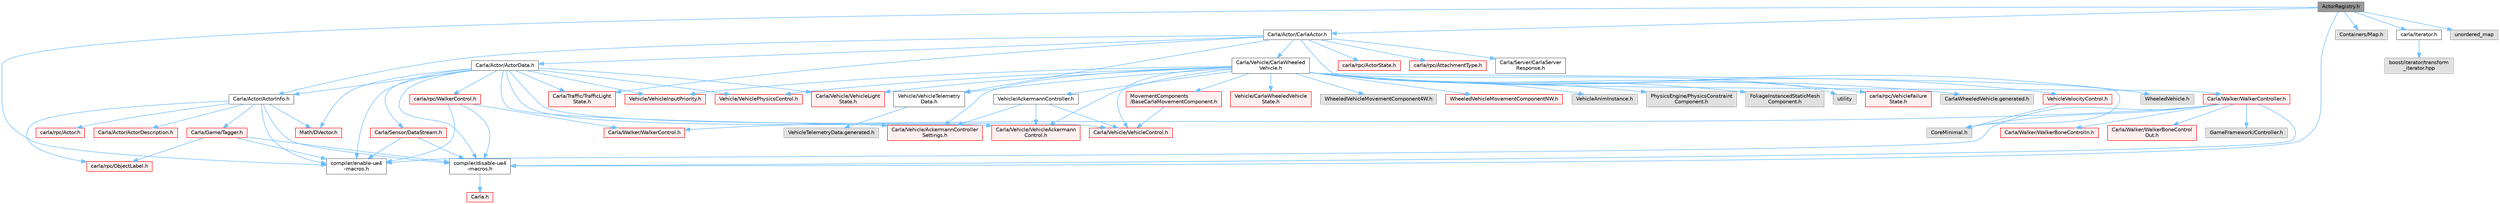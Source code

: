 digraph "ActorRegistry.h"
{
 // INTERACTIVE_SVG=YES
 // LATEX_PDF_SIZE
  bgcolor="transparent";
  edge [fontname=Helvetica,fontsize=10,labelfontname=Helvetica,labelfontsize=10];
  node [fontname=Helvetica,fontsize=10,shape=box,height=0.2,width=0.4];
  Node1 [id="Node000001",label="ActorRegistry.h",height=0.2,width=0.4,color="gray40", fillcolor="grey60", style="filled", fontcolor="black",tooltip=" "];
  Node1 -> Node2 [id="edge1_Node000001_Node000002",color="steelblue1",style="solid",tooltip=" "];
  Node2 [id="Node000002",label="Carla/Actor/CarlaActor.h",height=0.2,width=0.4,color="grey40", fillcolor="white", style="filled",URL="$de/d36/CarlaActor_8h.html",tooltip=" "];
  Node2 -> Node3 [id="edge2_Node000002_Node000003",color="steelblue1",style="solid",tooltip=" "];
  Node3 [id="Node000003",label="Carla/Actor/ActorInfo.h",height=0.2,width=0.4,color="grey40", fillcolor="white", style="filled",URL="$d0/d4e/ActorInfo_8h.html",tooltip=" "];
  Node3 -> Node4 [id="edge3_Node000003_Node000004",color="steelblue1",style="solid",tooltip=" "];
  Node4 [id="Node000004",label="Carla/Actor/ActorDescription.h",height=0.2,width=0.4,color="red", fillcolor="#FFF0F0", style="filled",URL="$d4/de6/Unreal_2CarlaUE4_2Plugins_2Carla_2Source_2Carla_2Actor_2ActorDescription_8h.html",tooltip=" "];
  Node3 -> Node16 [id="edge4_Node000003_Node000016",color="steelblue1",style="solid",tooltip=" "];
  Node16 [id="Node000016",label="Carla/Game/Tagger.h",height=0.2,width=0.4,color="red", fillcolor="#FFF0F0", style="filled",URL="$d7/d06/Tagger_8h.html",tooltip=" "];
  Node16 -> Node6 [id="edge5_Node000016_Node000006",color="steelblue1",style="solid",tooltip=" "];
  Node6 [id="Node000006",label="compiler/disable-ue4\l-macros.h",height=0.2,width=0.4,color="grey40", fillcolor="white", style="filled",URL="$d2/d02/disable-ue4-macros_8h.html",tooltip=" "];
  Node6 -> Node7 [id="edge6_Node000006_Node000007",color="steelblue1",style="solid",tooltip=" "];
  Node7 [id="Node000007",label="Carla.h",height=0.2,width=0.4,color="red", fillcolor="#FFF0F0", style="filled",URL="$d7/d7d/Carla_8h.html",tooltip=" "];
  Node16 -> Node19 [id="edge7_Node000016_Node000019",color="steelblue1",style="solid",tooltip=" "];
  Node19 [id="Node000019",label="carla/rpc/ObjectLabel.h",height=0.2,width=0.4,color="red", fillcolor="#FFF0F0", style="filled",URL="$d0/dea/ObjectLabel_8h.html",tooltip=" "];
  Node16 -> Node13 [id="edge8_Node000016_Node000013",color="steelblue1",style="solid",tooltip=" "];
  Node13 [id="Node000013",label="compiler/enable-ue4\l-macros.h",height=0.2,width=0.4,color="grey40", fillcolor="white", style="filled",URL="$d9/da2/enable-ue4-macros_8h.html",tooltip=" "];
  Node3 -> Node35 [id="edge9_Node000003_Node000035",color="steelblue1",style="solid",tooltip=" "];
  Node35 [id="Node000035",label="Math/DVector.h",height=0.2,width=0.4,color="red", fillcolor="#FFF0F0", style="filled",URL="$d5/d94/DVector_8h.html",tooltip=" "];
  Node3 -> Node6 [id="edge10_Node000003_Node000006",color="steelblue1",style="solid",tooltip=" "];
  Node3 -> Node37 [id="edge11_Node000003_Node000037",color="steelblue1",style="solid",tooltip=" "];
  Node37 [id="Node000037",label="carla/rpc/Actor.h",height=0.2,width=0.4,color="red", fillcolor="#FFF0F0", style="filled",URL="$d8/d73/rpc_2Actor_8h.html",tooltip=" "];
  Node3 -> Node19 [id="edge12_Node000003_Node000019",color="steelblue1",style="solid",tooltip=" "];
  Node3 -> Node13 [id="edge13_Node000003_Node000013",color="steelblue1",style="solid",tooltip=" "];
  Node2 -> Node60 [id="edge14_Node000002_Node000060",color="steelblue1",style="solid",tooltip=" "];
  Node60 [id="Node000060",label="Carla/Actor/ActorData.h",height=0.2,width=0.4,color="grey40", fillcolor="white", style="filled",URL="$de/d7d/ActorData_8h.html",tooltip=" "];
  Node60 -> Node3 [id="edge15_Node000060_Node000003",color="steelblue1",style="solid",tooltip=" "];
  Node60 -> Node35 [id="edge16_Node000060_Node000035",color="steelblue1",style="solid",tooltip=" "];
  Node60 -> Node61 [id="edge17_Node000060_Node000061",color="steelblue1",style="solid",tooltip=" "];
  Node61 [id="Node000061",label="Carla/Vehicle/AckermannController\lSettings.h",height=0.2,width=0.4,color="red", fillcolor="#FFF0F0", style="filled",URL="$df/d92/Unreal_2CarlaUE4_2Plugins_2Carla_2Source_2Carla_2Vehicle_2AckermannControllerSettings_8h.html",tooltip=" "];
  Node60 -> Node63 [id="edge18_Node000060_Node000063",color="steelblue1",style="solid",tooltip=" "];
  Node63 [id="Node000063",label="Carla/Vehicle/VehicleAckermann\lControl.h",height=0.2,width=0.4,color="red", fillcolor="#FFF0F0", style="filled",URL="$d7/d1a/Unreal_2CarlaUE4_2Plugins_2Carla_2Source_2Carla_2Vehicle_2VehicleAckermannControl_8h.html",tooltip=" "];
  Node60 -> Node65 [id="edge19_Node000060_Node000065",color="steelblue1",style="solid",tooltip=" "];
  Node65 [id="Node000065",label="Carla/Vehicle/VehicleControl.h",height=0.2,width=0.4,color="red", fillcolor="#FFF0F0", style="filled",URL="$d4/dbd/Unreal_2CarlaUE4_2Plugins_2Carla_2Source_2Carla_2Vehicle_2VehicleControl_8h.html",tooltip=" "];
  Node60 -> Node67 [id="edge20_Node000060_Node000067",color="steelblue1",style="solid",tooltip=" "];
  Node67 [id="Node000067",label="Carla/Vehicle/VehicleLight\lState.h",height=0.2,width=0.4,color="red", fillcolor="#FFF0F0", style="filled",URL="$d6/d6c/Unreal_2CarlaUE4_2Plugins_2Carla_2Source_2Carla_2Vehicle_2VehicleLightState_8h.html",tooltip=" "];
  Node60 -> Node69 [id="edge21_Node000060_Node000069",color="steelblue1",style="solid",tooltip=" "];
  Node69 [id="Node000069",label="Vehicle/VehicleInputPriority.h",height=0.2,width=0.4,color="red", fillcolor="#FFF0F0", style="filled",URL="$db/d8b/VehicleInputPriority_8h.html",tooltip=" "];
  Node60 -> Node71 [id="edge22_Node000060_Node000071",color="steelblue1",style="solid",tooltip=" "];
  Node71 [id="Node000071",label="Vehicle/VehiclePhysicsControl.h",height=0.2,width=0.4,color="red", fillcolor="#FFF0F0", style="filled",URL="$d3/d90/Unreal_2CarlaUE4_2Plugins_2Carla_2Source_2Carla_2Vehicle_2VehiclePhysicsControl_8h.html",tooltip=" "];
  Node60 -> Node75 [id="edge23_Node000060_Node000075",color="steelblue1",style="solid",tooltip=" "];
  Node75 [id="Node000075",label="Carla/Sensor/DataStream.h",height=0.2,width=0.4,color="red", fillcolor="#FFF0F0", style="filled",URL="$da/dd9/DataStream_8h.html",tooltip=" "];
  Node75 -> Node6 [id="edge24_Node000075_Node000006",color="steelblue1",style="solid",tooltip=" "];
  Node75 -> Node13 [id="edge25_Node000075_Node000013",color="steelblue1",style="solid",tooltip=" "];
  Node60 -> Node160 [id="edge26_Node000060_Node000160",color="steelblue1",style="solid",tooltip=" "];
  Node160 [id="Node000160",label="Carla/Traffic/TrafficLight\lState.h",height=0.2,width=0.4,color="red", fillcolor="#FFF0F0", style="filled",URL="$df/d9b/Unreal_2CarlaUE4_2Plugins_2Carla_2Source_2Carla_2Traffic_2TrafficLightState_8h.html",tooltip=" "];
  Node60 -> Node6 [id="edge27_Node000060_Node000006",color="steelblue1",style="solid",tooltip=" "];
  Node60 -> Node106 [id="edge28_Node000060_Node000106",color="steelblue1",style="solid",tooltip=" "];
  Node106 [id="Node000106",label="carla/rpc/WalkerControl.h",height=0.2,width=0.4,color="red", fillcolor="#FFF0F0", style="filled",URL="$dd/db3/LibCarla_2source_2carla_2rpc_2WalkerControl_8h.html",tooltip=" "];
  Node106 -> Node13 [id="edge29_Node000106_Node000013",color="steelblue1",style="solid",tooltip=" "];
  Node106 -> Node107 [id="edge30_Node000106_Node000107",color="steelblue1",style="solid",tooltip=" "];
  Node107 [id="Node000107",label="Carla/Walker/WalkerControl.h",height=0.2,width=0.4,color="red", fillcolor="#FFF0F0", style="filled",URL="$da/d26/Unreal_2CarlaUE4_2Plugins_2Carla_2Source_2Carla_2Walker_2WalkerControl_8h.html",tooltip=" "];
  Node106 -> Node6 [id="edge31_Node000106_Node000006",color="steelblue1",style="solid",tooltip=" "];
  Node60 -> Node13 [id="edge32_Node000060_Node000013",color="steelblue1",style="solid",tooltip=" "];
  Node2 -> Node162 [id="edge33_Node000002_Node000162",color="steelblue1",style="solid",tooltip=" "];
  Node162 [id="Node000162",label="Carla/Vehicle/CarlaWheeled\lVehicle.h",height=0.2,width=0.4,color="grey40", fillcolor="white", style="filled",URL="$d3/d00/CarlaWheeledVehicle_8h.html",tooltip=" "];
  Node162 -> Node163 [id="edge34_Node000162_Node000163",color="steelblue1",style="solid",tooltip=" "];
  Node163 [id="Node000163",label="WheeledVehicle.h",height=0.2,width=0.4,color="grey60", fillcolor="#E0E0E0", style="filled",tooltip=" "];
  Node162 -> Node164 [id="edge35_Node000162_Node000164",color="steelblue1",style="solid",tooltip=" "];
  Node164 [id="Node000164",label="Vehicle/AckermannController.h",height=0.2,width=0.4,color="grey40", fillcolor="white", style="filled",URL="$d0/d4d/AckermannController_8h.html",tooltip=" "];
  Node164 -> Node61 [id="edge36_Node000164_Node000061",color="steelblue1",style="solid",tooltip=" "];
  Node164 -> Node63 [id="edge37_Node000164_Node000063",color="steelblue1",style="solid",tooltip=" "];
  Node164 -> Node65 [id="edge38_Node000164_Node000065",color="steelblue1",style="solid",tooltip=" "];
  Node162 -> Node61 [id="edge39_Node000162_Node000061",color="steelblue1",style="solid",tooltip=" "];
  Node162 -> Node165 [id="edge40_Node000162_Node000165",color="steelblue1",style="solid",tooltip=" "];
  Node165 [id="Node000165",label="Vehicle/CarlaWheeledVehicle\lState.h",height=0.2,width=0.4,color="red", fillcolor="#FFF0F0", style="filled",URL="$d7/dab/CarlaWheeledVehicleState_8h.html",tooltip=" "];
  Node162 -> Node63 [id="edge41_Node000162_Node000063",color="steelblue1",style="solid",tooltip=" "];
  Node162 -> Node65 [id="edge42_Node000162_Node000065",color="steelblue1",style="solid",tooltip=" "];
  Node162 -> Node67 [id="edge43_Node000162_Node000067",color="steelblue1",style="solid",tooltip=" "];
  Node162 -> Node69 [id="edge44_Node000162_Node000069",color="steelblue1",style="solid",tooltip=" "];
  Node162 -> Node71 [id="edge45_Node000162_Node000071",color="steelblue1",style="solid",tooltip=" "];
  Node162 -> Node167 [id="edge46_Node000162_Node000167",color="steelblue1",style="solid",tooltip=" "];
  Node167 [id="Node000167",label="Vehicle/VehicleTelemetry\lData.h",height=0.2,width=0.4,color="grey40", fillcolor="white", style="filled",URL="$de/dcb/Unreal_2CarlaUE4_2Plugins_2Carla_2Source_2Carla_2Vehicle_2VehicleTelemetryData_8h.html",tooltip=" "];
  Node167 -> Node168 [id="edge47_Node000167_Node000168",color="steelblue1",style="solid",tooltip=" "];
  Node168 [id="Node000168",label="VehicleTelemetryData.generated.h",height=0.2,width=0.4,color="grey60", fillcolor="#E0E0E0", style="filled",tooltip=" "];
  Node162 -> Node169 [id="edge48_Node000162_Node000169",color="steelblue1",style="solid",tooltip=" "];
  Node169 [id="Node000169",label="VehicleVelocityControl.h",height=0.2,width=0.4,color="red", fillcolor="#FFF0F0", style="filled",URL="$d6/df3/VehicleVelocityControl_8h.html",tooltip=" "];
  Node169 -> Node171 [id="edge49_Node000169_Node000171",color="steelblue1",style="solid",tooltip=" "];
  Node171 [id="Node000171",label="CoreMinimal.h",height=0.2,width=0.4,color="grey60", fillcolor="#E0E0E0", style="filled",tooltip=" "];
  Node162 -> Node173 [id="edge50_Node000162_Node000173",color="steelblue1",style="solid",tooltip=" "];
  Node173 [id="Node000173",label="WheeledVehicleMovementComponent4W.h",height=0.2,width=0.4,color="grey60", fillcolor="#E0E0E0", style="filled",tooltip=" "];
  Node162 -> Node174 [id="edge51_Node000162_Node000174",color="steelblue1",style="solid",tooltip=" "];
  Node174 [id="Node000174",label="WheeledVehicleMovementComponentNW.h",height=0.2,width=0.4,color="red", fillcolor="#FFF0F0", style="filled",URL="$d0/d34/WheeledVehicleMovementComponentNW_8h.html",tooltip=" "];
  Node162 -> Node178 [id="edge52_Node000162_Node000178",color="steelblue1",style="solid",tooltip=" "];
  Node178 [id="Node000178",label="VehicleAnimInstance.h",height=0.2,width=0.4,color="grey60", fillcolor="#E0E0E0", style="filled",tooltip=" "];
  Node162 -> Node179 [id="edge53_Node000162_Node000179",color="steelblue1",style="solid",tooltip=" "];
  Node179 [id="Node000179",label="PhysicsEngine/PhysicsConstraint\lComponent.h",height=0.2,width=0.4,color="grey60", fillcolor="#E0E0E0", style="filled",tooltip=" "];
  Node162 -> Node180 [id="edge54_Node000162_Node000180",color="steelblue1",style="solid",tooltip=" "];
  Node180 [id="Node000180",label="MovementComponents\l/BaseCarlaMovementComponent.h",height=0.2,width=0.4,color="red", fillcolor="#FFF0F0", style="filled",URL="$d6/d10/BaseCarlaMovementComponent_8h.html",tooltip=" "];
  Node180 -> Node65 [id="edge55_Node000180_Node000065",color="steelblue1",style="solid",tooltip=" "];
  Node162 -> Node183 [id="edge56_Node000162_Node000183",color="steelblue1",style="solid",tooltip=" "];
  Node183 [id="Node000183",label="FoliageInstancedStaticMesh\lComponent.h",height=0.2,width=0.4,color="grey60", fillcolor="#E0E0E0", style="filled",tooltip=" "];
  Node162 -> Node171 [id="edge57_Node000162_Node000171",color="steelblue1",style="solid",tooltip=" "];
  Node162 -> Node44 [id="edge58_Node000162_Node000044",color="steelblue1",style="solid",tooltip=" "];
  Node44 [id="Node000044",label="utility",height=0.2,width=0.4,color="grey60", fillcolor="#E0E0E0", style="filled",tooltip=" "];
  Node162 -> Node103 [id="edge59_Node000162_Node000103",color="steelblue1",style="solid",tooltip=" "];
  Node103 [id="Node000103",label="carla/rpc/VehicleFailure\lState.h",height=0.2,width=0.4,color="red", fillcolor="#FFF0F0", style="filled",URL="$d6/dac/VehicleFailureState_8h.html",tooltip=" "];
  Node162 -> Node184 [id="edge60_Node000162_Node000184",color="steelblue1",style="solid",tooltip=" "];
  Node184 [id="Node000184",label="CarlaWheeledVehicle.generated.h",height=0.2,width=0.4,color="grey60", fillcolor="#E0E0E0", style="filled",tooltip=" "];
  Node2 -> Node167 [id="edge61_Node000002_Node000167",color="steelblue1",style="solid",tooltip=" "];
  Node2 -> Node185 [id="edge62_Node000002_Node000185",color="steelblue1",style="solid",tooltip=" "];
  Node185 [id="Node000185",label="Carla/Walker/WalkerController.h",height=0.2,width=0.4,color="red", fillcolor="#FFF0F0", style="filled",URL="$da/d52/WalkerController_8h.html",tooltip=" "];
  Node185 -> Node186 [id="edge63_Node000185_Node000186",color="steelblue1",style="solid",tooltip=" "];
  Node186 [id="Node000186",label="Carla/Walker/WalkerBoneControlIn.h",height=0.2,width=0.4,color="red", fillcolor="#FFF0F0", style="filled",URL="$de/dbf/Unreal_2CarlaUE4_2Plugins_2Carla_2Source_2Carla_2Walker_2WalkerBoneControlIn_8h.html",tooltip=" "];
  Node185 -> Node188 [id="edge64_Node000185_Node000188",color="steelblue1",style="solid",tooltip=" "];
  Node188 [id="Node000188",label="Carla/Walker/WalkerBoneControl\lOut.h",height=0.2,width=0.4,color="red", fillcolor="#FFF0F0", style="filled",URL="$dd/d6e/Unreal_2CarlaUE4_2Plugins_2Carla_2Source_2Carla_2Walker_2WalkerBoneControlOut_8h.html",tooltip=" "];
  Node185 -> Node107 [id="edge65_Node000185_Node000107",color="steelblue1",style="solid",tooltip=" "];
  Node185 -> Node171 [id="edge66_Node000185_Node000171",color="steelblue1",style="solid",tooltip=" "];
  Node185 -> Node190 [id="edge67_Node000185_Node000190",color="steelblue1",style="solid",tooltip=" "];
  Node190 [id="Node000190",label="GameFramework/Controller.h",height=0.2,width=0.4,color="grey60", fillcolor="#E0E0E0", style="filled",tooltip=" "];
  Node185 -> Node6 [id="edge68_Node000185_Node000006",color="steelblue1",style="solid",tooltip=" "];
  Node185 -> Node13 [id="edge69_Node000185_Node000013",color="steelblue1",style="solid",tooltip=" "];
  Node2 -> Node160 [id="edge70_Node000002_Node000160",color="steelblue1",style="solid",tooltip=" "];
  Node2 -> Node102 [id="edge71_Node000002_Node000102",color="steelblue1",style="solid",tooltip=" "];
  Node102 [id="Node000102",label="carla/rpc/ActorState.h",height=0.2,width=0.4,color="red", fillcolor="#FFF0F0", style="filled",URL="$d5/d30/rpc_2ActorState_8h.html",tooltip=" "];
  Node2 -> Node194 [id="edge72_Node000002_Node000194",color="steelblue1",style="solid",tooltip=" "];
  Node194 [id="Node000194",label="carla/rpc/AttachmentType.h",height=0.2,width=0.4,color="red", fillcolor="#FFF0F0", style="filled",URL="$d9/df7/AttachmentType_8h.html",tooltip=" "];
  Node2 -> Node195 [id="edge73_Node000002_Node000195",color="steelblue1",style="solid",tooltip=" "];
  Node195 [id="Node000195",label="Carla/Server/CarlaServer\lResponse.h",height=0.2,width=0.4,color="grey40", fillcolor="white", style="filled",URL="$dd/d3e/CarlaServerResponse_8h.html",tooltip=" "];
  Node1 -> Node196 [id="edge74_Node000001_Node000196",color="steelblue1",style="solid",tooltip=" "];
  Node196 [id="Node000196",label="Containers/Map.h",height=0.2,width=0.4,color="grey60", fillcolor="#E0E0E0", style="filled",tooltip=" "];
  Node1 -> Node6 [id="edge75_Node000001_Node000006",color="steelblue1",style="solid",tooltip=" "];
  Node1 -> Node197 [id="edge76_Node000001_Node000197",color="steelblue1",style="solid",tooltip=" "];
  Node197 [id="Node000197",label="carla/Iterator.h",height=0.2,width=0.4,color="grey40", fillcolor="white", style="filled",URL="$d7/ddd/Iterator_8h.html",tooltip=" "];
  Node197 -> Node198 [id="edge77_Node000197_Node000198",color="steelblue1",style="solid",tooltip=" "];
  Node198 [id="Node000198",label="boost/iterator/transform\l_iterator.hpp",height=0.2,width=0.4,color="grey60", fillcolor="#E0E0E0", style="filled",tooltip=" "];
  Node1 -> Node13 [id="edge78_Node000001_Node000013",color="steelblue1",style="solid",tooltip=" "];
  Node1 -> Node95 [id="edge79_Node000001_Node000095",color="steelblue1",style="solid",tooltip=" "];
  Node95 [id="Node000095",label="unordered_map",height=0.2,width=0.4,color="grey60", fillcolor="#E0E0E0", style="filled",tooltip=" "];
}
